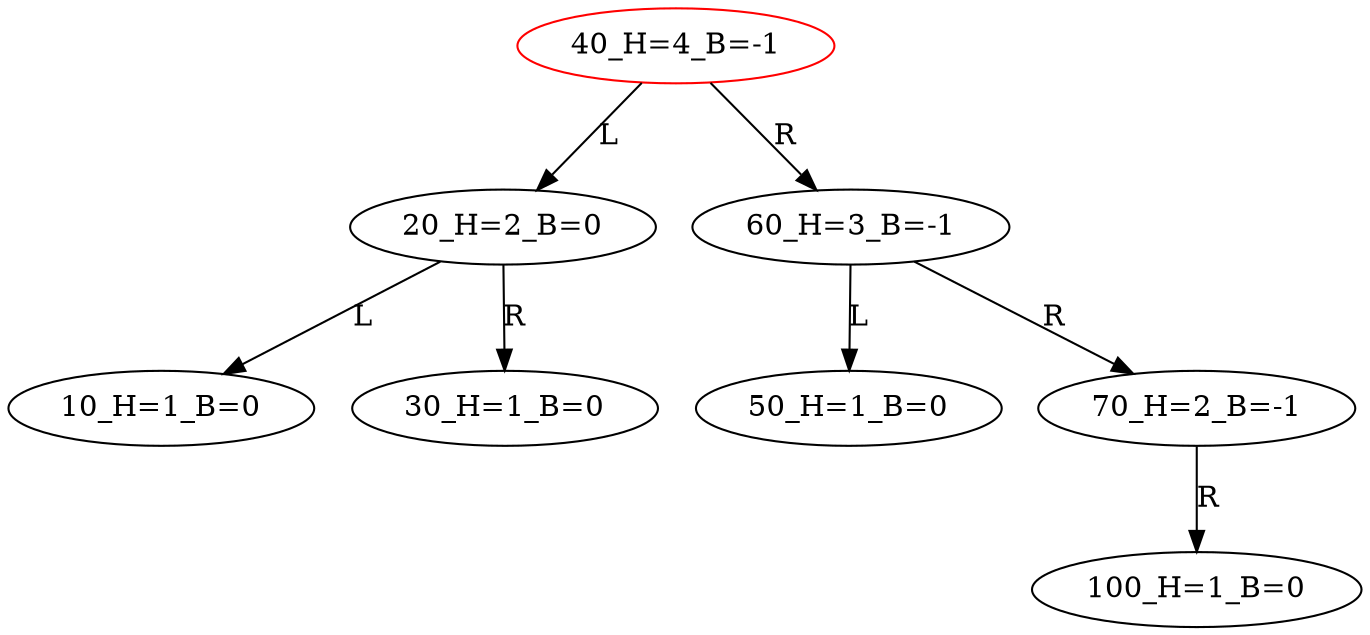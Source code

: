 digraph BiTreeBiTreeInsert {
"40_H=4_B=-1" -> {"20_H=2_B=0"} [label="L"]
"40_H=4_B=-1" -> {"60_H=3_B=-1"} [label="R"]
"20_H=2_B=0" -> {"10_H=1_B=0"} [label="L"]
"20_H=2_B=0" -> {"30_H=1_B=0"} [label="R"]
"60_H=3_B=-1" -> {"50_H=1_B=0"} [label="L"]
"60_H=3_B=-1" -> {"70_H=2_B=-1"} [label="R"]
"70_H=2_B=-1" -> {"100_H=1_B=0"} [label="R"]
"40_H=4_B=-1" [color=red]
"20_H=2_B=0"
"10_H=1_B=0"
"30_H=1_B=0"
"60_H=3_B=-1"
"50_H=1_B=0"
"70_H=2_B=-1"
"100_H=1_B=0"
}
